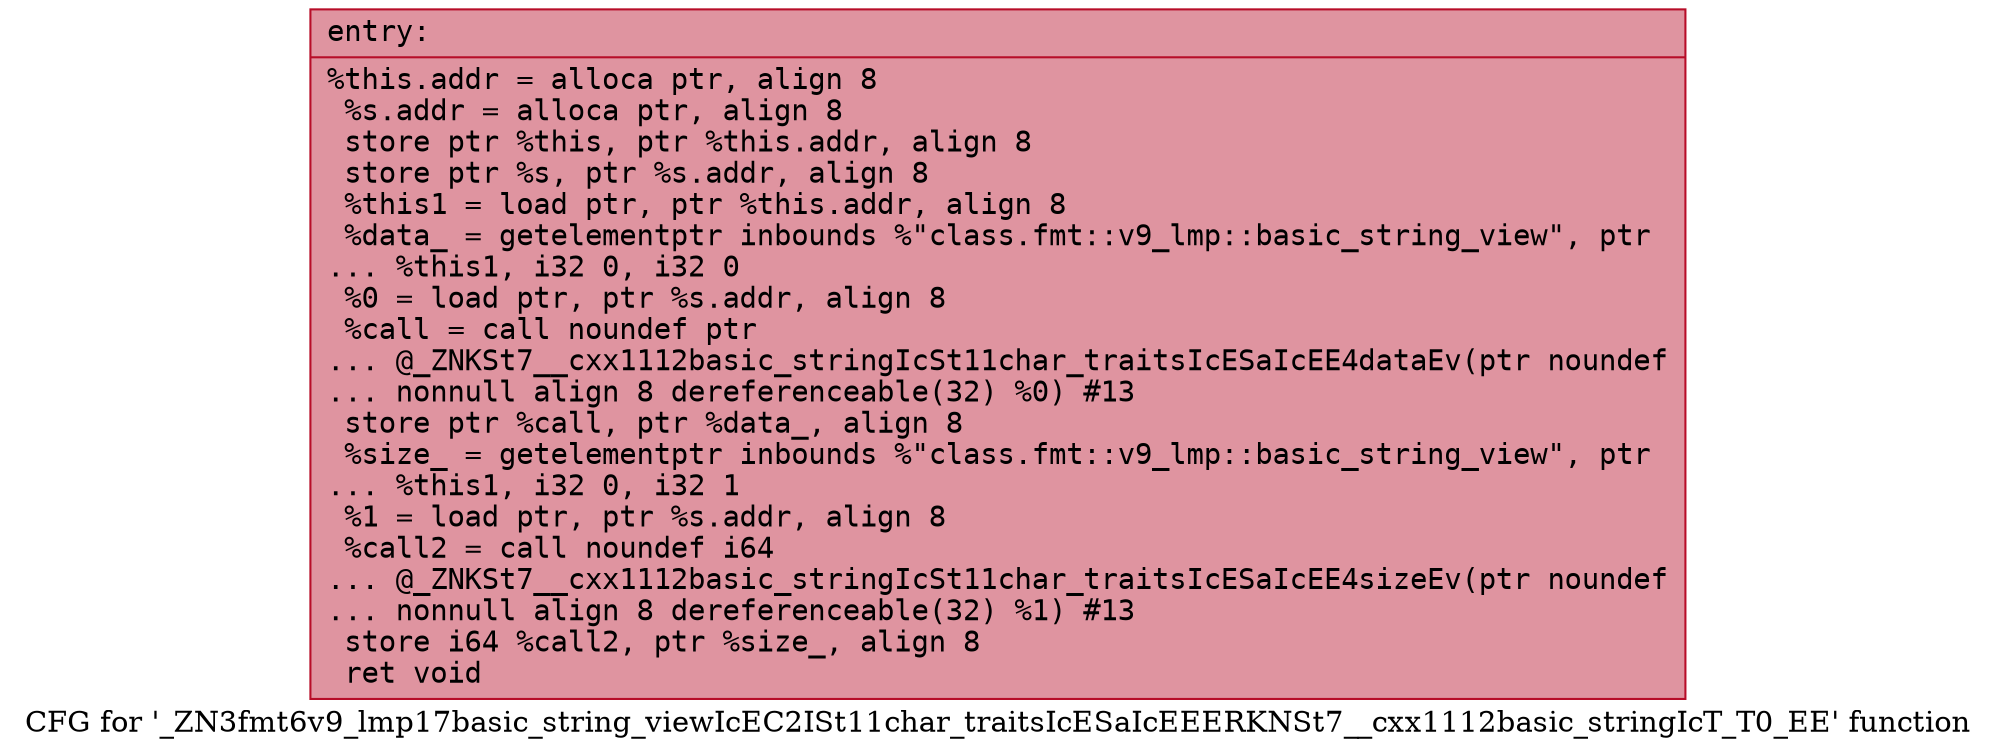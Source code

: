 digraph "CFG for '_ZN3fmt6v9_lmp17basic_string_viewIcEC2ISt11char_traitsIcESaIcEEERKNSt7__cxx1112basic_stringIcT_T0_EE' function" {
	label="CFG for '_ZN3fmt6v9_lmp17basic_string_viewIcEC2ISt11char_traitsIcESaIcEEERKNSt7__cxx1112basic_stringIcT_T0_EE' function";

	Node0x557ad5ce9540 [shape=record,color="#b70d28ff", style=filled, fillcolor="#b70d2870" fontname="Courier",label="{entry:\l|  %this.addr = alloca ptr, align 8\l  %s.addr = alloca ptr, align 8\l  store ptr %this, ptr %this.addr, align 8\l  store ptr %s, ptr %s.addr, align 8\l  %this1 = load ptr, ptr %this.addr, align 8\l  %data_ = getelementptr inbounds %\"class.fmt::v9_lmp::basic_string_view\", ptr\l... %this1, i32 0, i32 0\l  %0 = load ptr, ptr %s.addr, align 8\l  %call = call noundef ptr\l... @_ZNKSt7__cxx1112basic_stringIcSt11char_traitsIcESaIcEE4dataEv(ptr noundef\l... nonnull align 8 dereferenceable(32) %0) #13\l  store ptr %call, ptr %data_, align 8\l  %size_ = getelementptr inbounds %\"class.fmt::v9_lmp::basic_string_view\", ptr\l... %this1, i32 0, i32 1\l  %1 = load ptr, ptr %s.addr, align 8\l  %call2 = call noundef i64\l... @_ZNKSt7__cxx1112basic_stringIcSt11char_traitsIcESaIcEE4sizeEv(ptr noundef\l... nonnull align 8 dereferenceable(32) %1) #13\l  store i64 %call2, ptr %size_, align 8\l  ret void\l}"];
}
